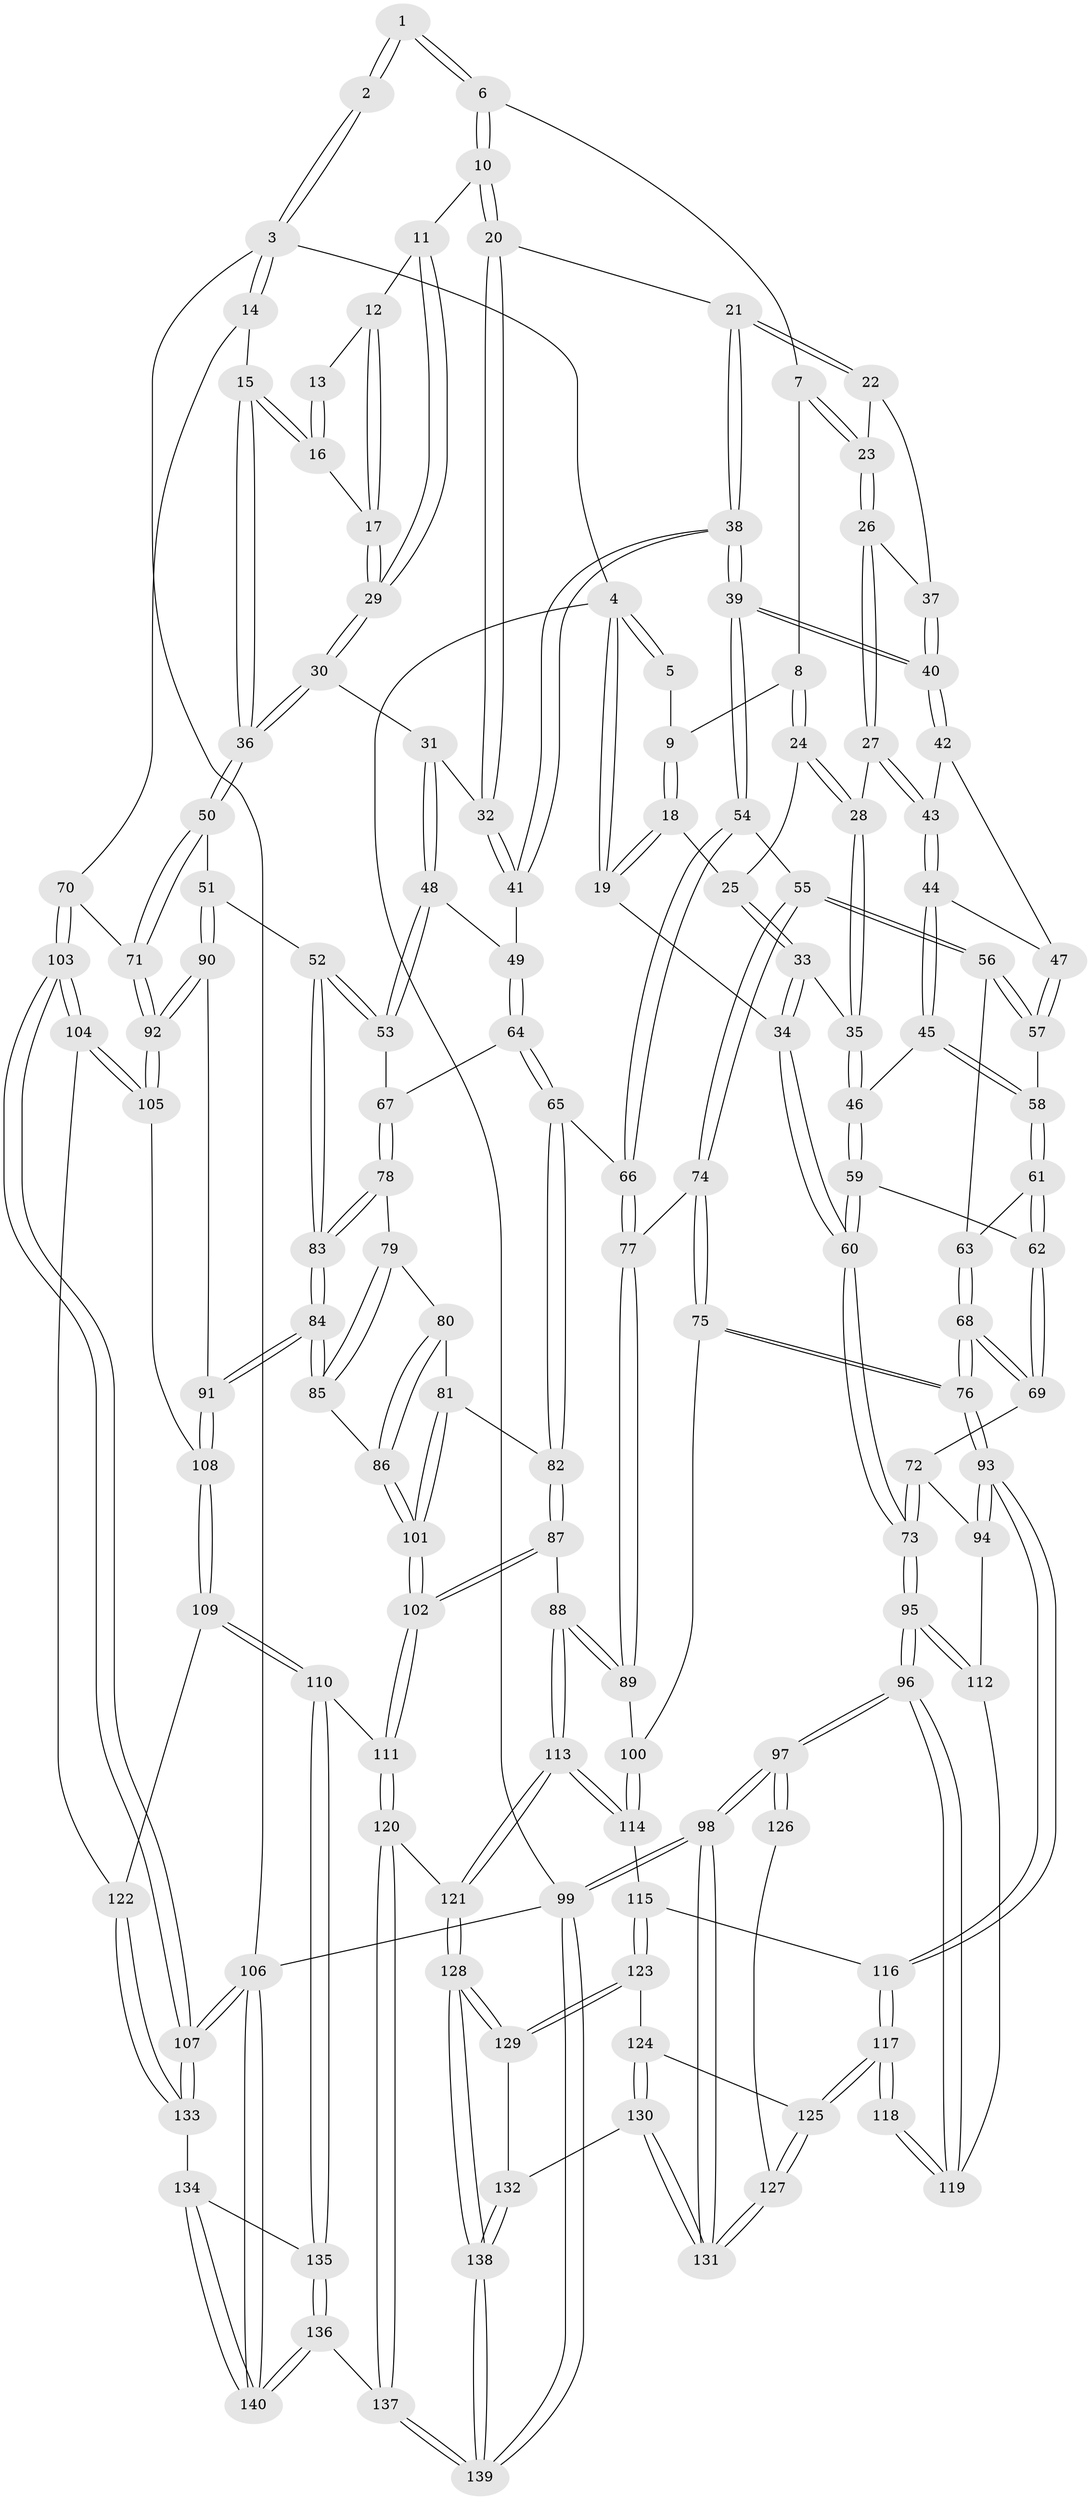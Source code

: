 // coarse degree distribution, {4: 0.45918367346938777, 6: 0.11224489795918367, 5: 0.336734693877551, 3: 0.09183673469387756}
// Generated by graph-tools (version 1.1) at 2025/24/03/03/25 07:24:39]
// undirected, 140 vertices, 347 edges
graph export_dot {
graph [start="1"]
  node [color=gray90,style=filled];
  1 [pos="+0.5556202254331443+0"];
  2 [pos="+0.9900223735954836+0"];
  3 [pos="+1+0"];
  4 [pos="+0+0"];
  5 [pos="+0.16258869897524242+0"];
  6 [pos="+0.5417249154116089+0"];
  7 [pos="+0.3605390351795565+0.0866867723038153"];
  8 [pos="+0.20474733893468025+0.03430774529236476"];
  9 [pos="+0.18394428653618558+0"];
  10 [pos="+0.5608460091926553+0.00863821504415625"];
  11 [pos="+0.7027456642747087+0.10991097125716219"];
  12 [pos="+0.8083194248670502+0.03663486069790448"];
  13 [pos="+0.9176973985230048+0"];
  14 [pos="+1+0"];
  15 [pos="+0.8836645529865241+0.1579025743411996"];
  16 [pos="+0.8808290349770345+0.15557268186642742"];
  17 [pos="+0.8217958517548181+0.1405525462553677"];
  18 [pos="+0+0.1123670324615679"];
  19 [pos="+0+0.07606317951722684"];
  20 [pos="+0.5389330830246607+0.15439763219159972"];
  21 [pos="+0.5299910416725387+0.16055581776401703"];
  22 [pos="+0.3936040501355651+0.16556029887315046"];
  23 [pos="+0.3644400956093776+0.11947387019704377"];
  24 [pos="+0.19435073780744913+0.1023345025658836"];
  25 [pos="+0.05480289510715291+0.15478156482897432"];
  26 [pos="+0.271069215178933+0.20123910792831232"];
  27 [pos="+0.25824996072805206+0.20745939788050072"];
  28 [pos="+0.1970578279753688+0.11830675367565398"];
  29 [pos="+0.7352465197073131+0.20572403112368706"];
  30 [pos="+0.7341480436866203+0.21077767430517244"];
  31 [pos="+0.6742085293611991+0.24885038393180256"];
  32 [pos="+0.5808417552997602+0.1987872185303826"];
  33 [pos="+0.09061438099982713+0.2690098415709544"];
  34 [pos="+0+0.28907219067855333"];
  35 [pos="+0.09339377521869997+0.2703417391435354"];
  36 [pos="+0.9194782380573033+0.34852592461545295"];
  37 [pos="+0.3857537638564079+0.20359625752528968"];
  38 [pos="+0.43137222087787197+0.32343900771415834"];
  39 [pos="+0.40993649095808865+0.3318475886348014"];
  40 [pos="+0.4019526910948474+0.3184495311437968"];
  41 [pos="+0.5343964835406423+0.334786619745668"];
  42 [pos="+0.2855501161844301+0.24233931384361113"];
  43 [pos="+0.25821324222129083+0.20982171199507868"];
  44 [pos="+0.1821097885901563+0.29120685967895554"];
  45 [pos="+0.1539795042921252+0.3034502867219239"];
  46 [pos="+0.11769896716455876+0.2996078645734713"];
  47 [pos="+0.2616571345352393+0.32147173582301286"];
  48 [pos="+0.6731177435918986+0.25417036395949283"];
  49 [pos="+0.5654611196249714+0.3505166631617104"];
  50 [pos="+0.9420347018542008+0.37993904815215607"];
  51 [pos="+0.9217519439895204+0.39304180700678065"];
  52 [pos="+0.8449886374906543+0.4155223351962824"];
  53 [pos="+0.7141213695860603+0.404339792050904"];
  54 [pos="+0.38060659128883617+0.3947478743946283"];
  55 [pos="+0.3793393651476471+0.3954423795930336"];
  56 [pos="+0.3596445035917963+0.3938842686278326"];
  57 [pos="+0.2904327165078002+0.3538356139123812"];
  58 [pos="+0.19644468654416453+0.36477754298597315"];
  59 [pos="+0.07648556163407681+0.42083172256920715"];
  60 [pos="+0+0.5346759598793183"];
  61 [pos="+0.2049212338694939+0.40897785129413766"];
  62 [pos="+0.11427526463090949+0.44382061602931894"];
  63 [pos="+0.2373246495527597+0.4336020921864506"];
  64 [pos="+0.6009229321203641+0.42112425447103036"];
  65 [pos="+0.5000969222703576+0.49296106011080193"];
  66 [pos="+0.49334856985118036+0.49102919001566797"];
  67 [pos="+0.6579042296948171+0.4384361568049475"];
  68 [pos="+0.206308762484825+0.5303159128449793"];
  69 [pos="+0.16274207633123133+0.5193746860658256"];
  70 [pos="+1+0.3813267195766661"];
  71 [pos="+1+0.3855742263173937"];
  72 [pos="+0.13350374268659998+0.5403119293897614"];
  73 [pos="+0+0.5369046469637662"];
  74 [pos="+0.36183571516478147+0.4450513038482119"];
  75 [pos="+0.27330583181890755+0.6001548315289086"];
  76 [pos="+0.27082172231873636+0.6004075531505738"];
  77 [pos="+0.4139179081010969+0.5811220328910381"];
  78 [pos="+0.6590834465543515+0.46462432743952475"];
  79 [pos="+0.6455981359431284+0.5031958659707251"];
  80 [pos="+0.6185986738586352+0.5366758447589627"];
  81 [pos="+0.5674581276416218+0.5730894507449689"];
  82 [pos="+0.5486781729853981+0.5768429877613104"];
  83 [pos="+0.7518307696115957+0.5651234414901053"];
  84 [pos="+0.748833559827082+0.5966589453221175"];
  85 [pos="+0.6996256534843596+0.6013460202191241"];
  86 [pos="+0.683644036159426+0.6083001805229431"];
  87 [pos="+0.5316173097618366+0.6263417471590985"];
  88 [pos="+0.4571297857305679+0.6644516989333087"];
  89 [pos="+0.3999631383264021+0.6144574318691749"];
  90 [pos="+0.862216690453061+0.5988243632237189"];
  91 [pos="+0.7688610594762499+0.6184527029175572"];
  92 [pos="+0.9125838615213168+0.6544507664737177"];
  93 [pos="+0.23256242324148207+0.6438333306523725"];
  94 [pos="+0.10341189369281038+0.6256946910188352"];
  95 [pos="+0+0.5639198629978918"];
  96 [pos="+0+0.7745052334640274"];
  97 [pos="+0+0.8441033812647301"];
  98 [pos="+0+1"];
  99 [pos="+0+1"];
  100 [pos="+0.2907495474905431+0.6082474480644184"];
  101 [pos="+0.666481273422956+0.6204004135960144"];
  102 [pos="+0.625907394042838+0.7177098405807912"];
  103 [pos="+1+0.9136848334107527"];
  104 [pos="+1+0.7760776745020765"];
  105 [pos="+0.9334196043639948+0.7115456753043532"];
  106 [pos="+1+1"];
  107 [pos="+1+1"];
  108 [pos="+0.7723235739381045+0.7166545344391227"];
  109 [pos="+0.7014839307434754+0.811507179045499"];
  110 [pos="+0.6555427895448563+0.8183609335429757"];
  111 [pos="+0.6528841021340177+0.8174403201596906"];
  112 [pos="+0.061876734822622445+0.6449241773047288"];
  113 [pos="+0.4359997821434426+0.8270285323122446"];
  114 [pos="+0.3742734372197435+0.7936128839836253"];
  115 [pos="+0.2731045014321742+0.7834363363714603"];
  116 [pos="+0.20573696586987156+0.7315288217845823"];
  117 [pos="+0.14183797187479666+0.7659574439023847"];
  118 [pos="+0.14132627156065927+0.7659131927863069"];
  119 [pos="+0.10976593762065118+0.7308706668202986"];
  120 [pos="+0.4692255434445+0.8595268439861052"];
  121 [pos="+0.4475098686140503+0.8473925678120185"];
  122 [pos="+0.7159180377274225+0.8194860616078656"];
  123 [pos="+0.23199501680247273+0.8779780402297857"];
  124 [pos="+0.17811800129315594+0.8575353859783656"];
  125 [pos="+0.17514478517023505+0.8546146392617785"];
  126 [pos="+0.13517121901549625+0.7701579140897664"];
  127 [pos="+0.01845118870694889+0.9393164152835821"];
  128 [pos="+0.30077505362805795+0.9396555065970917"];
  129 [pos="+0.2414758989393891+0.893317415489008"];
  130 [pos="+0.15395715232327822+0.9346897408767387"];
  131 [pos="+0.004504072163543004+0.9534522399712928"];
  132 [pos="+0.1737839024231965+0.9448254021974837"];
  133 [pos="+0.8394440949043412+0.9282985390644305"];
  134 [pos="+0.7301907458397136+0.985492450859209"];
  135 [pos="+0.6587539377659324+0.8532444758033488"];
  136 [pos="+0.6142500211566092+1"];
  137 [pos="+0.5141078005598633+1"];
  138 [pos="+0.25192481186282567+1"];
  139 [pos="+0.23556646280162802+1"];
  140 [pos="+0.669814746211351+1"];
  1 -- 2;
  1 -- 2;
  1 -- 6;
  1 -- 6;
  2 -- 3;
  2 -- 3;
  3 -- 4;
  3 -- 14;
  3 -- 14;
  3 -- 106;
  4 -- 5;
  4 -- 5;
  4 -- 19;
  4 -- 19;
  4 -- 99;
  5 -- 9;
  6 -- 7;
  6 -- 10;
  6 -- 10;
  7 -- 8;
  7 -- 23;
  7 -- 23;
  8 -- 9;
  8 -- 24;
  8 -- 24;
  9 -- 18;
  9 -- 18;
  10 -- 11;
  10 -- 20;
  10 -- 20;
  11 -- 12;
  11 -- 29;
  11 -- 29;
  12 -- 13;
  12 -- 17;
  12 -- 17;
  13 -- 16;
  13 -- 16;
  14 -- 15;
  14 -- 70;
  15 -- 16;
  15 -- 16;
  15 -- 36;
  15 -- 36;
  16 -- 17;
  17 -- 29;
  17 -- 29;
  18 -- 19;
  18 -- 19;
  18 -- 25;
  19 -- 34;
  20 -- 21;
  20 -- 32;
  20 -- 32;
  21 -- 22;
  21 -- 22;
  21 -- 38;
  21 -- 38;
  22 -- 23;
  22 -- 37;
  23 -- 26;
  23 -- 26;
  24 -- 25;
  24 -- 28;
  24 -- 28;
  25 -- 33;
  25 -- 33;
  26 -- 27;
  26 -- 27;
  26 -- 37;
  27 -- 28;
  27 -- 43;
  27 -- 43;
  28 -- 35;
  28 -- 35;
  29 -- 30;
  29 -- 30;
  30 -- 31;
  30 -- 36;
  30 -- 36;
  31 -- 32;
  31 -- 48;
  31 -- 48;
  32 -- 41;
  32 -- 41;
  33 -- 34;
  33 -- 34;
  33 -- 35;
  34 -- 60;
  34 -- 60;
  35 -- 46;
  35 -- 46;
  36 -- 50;
  36 -- 50;
  37 -- 40;
  37 -- 40;
  38 -- 39;
  38 -- 39;
  38 -- 41;
  38 -- 41;
  39 -- 40;
  39 -- 40;
  39 -- 54;
  39 -- 54;
  40 -- 42;
  40 -- 42;
  41 -- 49;
  42 -- 43;
  42 -- 47;
  43 -- 44;
  43 -- 44;
  44 -- 45;
  44 -- 45;
  44 -- 47;
  45 -- 46;
  45 -- 58;
  45 -- 58;
  46 -- 59;
  46 -- 59;
  47 -- 57;
  47 -- 57;
  48 -- 49;
  48 -- 53;
  48 -- 53;
  49 -- 64;
  49 -- 64;
  50 -- 51;
  50 -- 71;
  50 -- 71;
  51 -- 52;
  51 -- 90;
  51 -- 90;
  52 -- 53;
  52 -- 53;
  52 -- 83;
  52 -- 83;
  53 -- 67;
  54 -- 55;
  54 -- 66;
  54 -- 66;
  55 -- 56;
  55 -- 56;
  55 -- 74;
  55 -- 74;
  56 -- 57;
  56 -- 57;
  56 -- 63;
  57 -- 58;
  58 -- 61;
  58 -- 61;
  59 -- 60;
  59 -- 60;
  59 -- 62;
  60 -- 73;
  60 -- 73;
  61 -- 62;
  61 -- 62;
  61 -- 63;
  62 -- 69;
  62 -- 69;
  63 -- 68;
  63 -- 68;
  64 -- 65;
  64 -- 65;
  64 -- 67;
  65 -- 66;
  65 -- 82;
  65 -- 82;
  66 -- 77;
  66 -- 77;
  67 -- 78;
  67 -- 78;
  68 -- 69;
  68 -- 69;
  68 -- 76;
  68 -- 76;
  69 -- 72;
  70 -- 71;
  70 -- 103;
  70 -- 103;
  71 -- 92;
  71 -- 92;
  72 -- 73;
  72 -- 73;
  72 -- 94;
  73 -- 95;
  73 -- 95;
  74 -- 75;
  74 -- 75;
  74 -- 77;
  75 -- 76;
  75 -- 76;
  75 -- 100;
  76 -- 93;
  76 -- 93;
  77 -- 89;
  77 -- 89;
  78 -- 79;
  78 -- 83;
  78 -- 83;
  79 -- 80;
  79 -- 85;
  79 -- 85;
  80 -- 81;
  80 -- 86;
  80 -- 86;
  81 -- 82;
  81 -- 101;
  81 -- 101;
  82 -- 87;
  82 -- 87;
  83 -- 84;
  83 -- 84;
  84 -- 85;
  84 -- 85;
  84 -- 91;
  84 -- 91;
  85 -- 86;
  86 -- 101;
  86 -- 101;
  87 -- 88;
  87 -- 102;
  87 -- 102;
  88 -- 89;
  88 -- 89;
  88 -- 113;
  88 -- 113;
  89 -- 100;
  90 -- 91;
  90 -- 92;
  90 -- 92;
  91 -- 108;
  91 -- 108;
  92 -- 105;
  92 -- 105;
  93 -- 94;
  93 -- 94;
  93 -- 116;
  93 -- 116;
  94 -- 112;
  95 -- 96;
  95 -- 96;
  95 -- 112;
  95 -- 112;
  96 -- 97;
  96 -- 97;
  96 -- 119;
  96 -- 119;
  97 -- 98;
  97 -- 98;
  97 -- 126;
  97 -- 126;
  98 -- 99;
  98 -- 99;
  98 -- 131;
  98 -- 131;
  99 -- 139;
  99 -- 139;
  99 -- 106;
  100 -- 114;
  100 -- 114;
  101 -- 102;
  101 -- 102;
  102 -- 111;
  102 -- 111;
  103 -- 104;
  103 -- 104;
  103 -- 107;
  103 -- 107;
  104 -- 105;
  104 -- 105;
  104 -- 122;
  105 -- 108;
  106 -- 107;
  106 -- 107;
  106 -- 140;
  106 -- 140;
  107 -- 133;
  107 -- 133;
  108 -- 109;
  108 -- 109;
  109 -- 110;
  109 -- 110;
  109 -- 122;
  110 -- 111;
  110 -- 135;
  110 -- 135;
  111 -- 120;
  111 -- 120;
  112 -- 119;
  113 -- 114;
  113 -- 114;
  113 -- 121;
  113 -- 121;
  114 -- 115;
  115 -- 116;
  115 -- 123;
  115 -- 123;
  116 -- 117;
  116 -- 117;
  117 -- 118;
  117 -- 118;
  117 -- 125;
  117 -- 125;
  118 -- 119;
  118 -- 119;
  120 -- 121;
  120 -- 137;
  120 -- 137;
  121 -- 128;
  121 -- 128;
  122 -- 133;
  122 -- 133;
  123 -- 124;
  123 -- 129;
  123 -- 129;
  124 -- 125;
  124 -- 130;
  124 -- 130;
  125 -- 127;
  125 -- 127;
  126 -- 127;
  127 -- 131;
  127 -- 131;
  128 -- 129;
  128 -- 129;
  128 -- 138;
  128 -- 138;
  129 -- 132;
  130 -- 131;
  130 -- 131;
  130 -- 132;
  132 -- 138;
  132 -- 138;
  133 -- 134;
  134 -- 135;
  134 -- 140;
  134 -- 140;
  135 -- 136;
  135 -- 136;
  136 -- 137;
  136 -- 140;
  136 -- 140;
  137 -- 139;
  137 -- 139;
  138 -- 139;
  138 -- 139;
}
